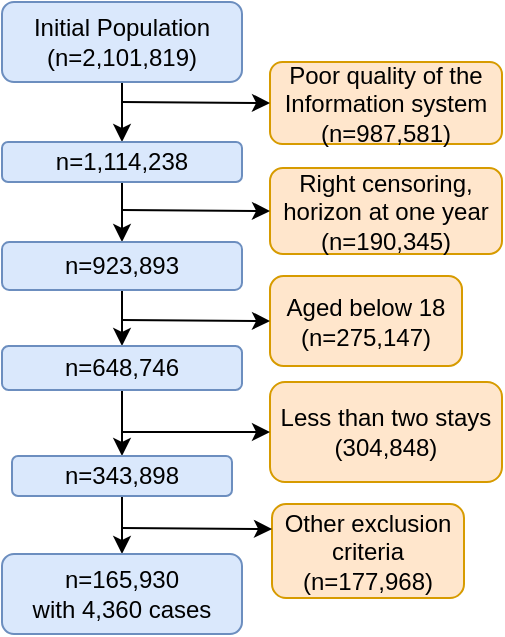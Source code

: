 <mxfile version="21.6.9" type="device">
  <diagram id="C5RBs43oDa-KdzZeNtuy" name="Page-1">
    <mxGraphModel dx="588" dy="341" grid="1" gridSize="10" guides="1" tooltips="1" connect="1" arrows="1" fold="1" page="1" pageScale="1" pageWidth="827" pageHeight="1169" math="0" shadow="0">
      <root>
        <mxCell id="WIyWlLk6GJQsqaUBKTNV-0" />
        <mxCell id="WIyWlLk6GJQsqaUBKTNV-1" parent="WIyWlLk6GJQsqaUBKTNV-0" />
        <mxCell id="SxjsUJneIP5L8-bCv14u-1" value="" style="edgeStyle=orthogonalEdgeStyle;rounded=0;orthogonalLoop=1;jettySize=auto;html=1;" edge="1" parent="WIyWlLk6GJQsqaUBKTNV-1" source="WIyWlLk6GJQsqaUBKTNV-3" target="SxjsUJneIP5L8-bCv14u-0">
          <mxGeometry relative="1" as="geometry" />
        </mxCell>
        <mxCell id="WIyWlLk6GJQsqaUBKTNV-3" value="Initial Population&lt;br&gt;(n=2,101,819)" style="rounded=1;whiteSpace=wrap;html=1;fontSize=12;glass=0;strokeWidth=1;shadow=0;fillColor=#dae8fc;strokeColor=#6c8ebf;" parent="WIyWlLk6GJQsqaUBKTNV-1" vertex="1">
          <mxGeometry x="160" y="90" width="120" height="40" as="geometry" />
        </mxCell>
        <mxCell id="SxjsUJneIP5L8-bCv14u-7" style="edgeStyle=orthogonalEdgeStyle;rounded=0;orthogonalLoop=1;jettySize=auto;html=1;exitX=0.5;exitY=1;exitDx=0;exitDy=0;entryX=0.5;entryY=0;entryDx=0;entryDy=0;" edge="1" parent="WIyWlLk6GJQsqaUBKTNV-1" source="SxjsUJneIP5L8-bCv14u-0" target="SxjsUJneIP5L8-bCv14u-4">
          <mxGeometry relative="1" as="geometry" />
        </mxCell>
        <mxCell id="SxjsUJneIP5L8-bCv14u-0" value="n=1,114,238" style="rounded=1;whiteSpace=wrap;html=1;fontSize=12;glass=0;strokeWidth=1;shadow=0;fillColor=#dae8fc;strokeColor=#6c8ebf;" vertex="1" parent="WIyWlLk6GJQsqaUBKTNV-1">
          <mxGeometry x="160" y="160" width="120" height="20" as="geometry" />
        </mxCell>
        <mxCell id="SxjsUJneIP5L8-bCv14u-2" value="Poor quality of the&lt;br&gt;&lt;div&gt;Information system &lt;br&gt;&lt;/div&gt;(n=987,581)" style="rounded=1;whiteSpace=wrap;html=1;fontSize=12;glass=0;strokeWidth=1;shadow=0;fillColor=#ffe6cc;strokeColor=#d79b00;" vertex="1" parent="WIyWlLk6GJQsqaUBKTNV-1">
          <mxGeometry x="294" y="120" width="116" height="41" as="geometry" />
        </mxCell>
        <mxCell id="SxjsUJneIP5L8-bCv14u-3" value="" style="endArrow=classic;html=1;rounded=0;entryX=0;entryY=0.5;entryDx=0;entryDy=0;" edge="1" parent="WIyWlLk6GJQsqaUBKTNV-1" target="SxjsUJneIP5L8-bCv14u-2">
          <mxGeometry width="50" height="50" relative="1" as="geometry">
            <mxPoint x="220" y="140" as="sourcePoint" />
            <mxPoint x="310" y="120" as="targetPoint" />
          </mxGeometry>
        </mxCell>
        <mxCell id="SxjsUJneIP5L8-bCv14u-17" style="edgeStyle=orthogonalEdgeStyle;rounded=0;orthogonalLoop=1;jettySize=auto;html=1;exitX=0.5;exitY=1;exitDx=0;exitDy=0;entryX=0.5;entryY=0;entryDx=0;entryDy=0;" edge="1" parent="WIyWlLk6GJQsqaUBKTNV-1" source="SxjsUJneIP5L8-bCv14u-4" target="SxjsUJneIP5L8-bCv14u-8">
          <mxGeometry relative="1" as="geometry" />
        </mxCell>
        <mxCell id="SxjsUJneIP5L8-bCv14u-4" value="n=923,893" style="rounded=1;whiteSpace=wrap;html=1;fontSize=12;glass=0;strokeWidth=1;shadow=0;fillColor=#dae8fc;strokeColor=#6c8ebf;" vertex="1" parent="WIyWlLk6GJQsqaUBKTNV-1">
          <mxGeometry x="160" y="210" width="120" height="24" as="geometry" />
        </mxCell>
        <mxCell id="SxjsUJneIP5L8-bCv14u-5" value="Right censoring, horizon at one year&lt;br&gt;(n=190,345)" style="rounded=1;whiteSpace=wrap;html=1;fontSize=12;glass=0;strokeWidth=1;shadow=0;fillColor=#ffe6cc;strokeColor=#d79b00;" vertex="1" parent="WIyWlLk6GJQsqaUBKTNV-1">
          <mxGeometry x="294" y="173" width="116" height="43" as="geometry" />
        </mxCell>
        <mxCell id="SxjsUJneIP5L8-bCv14u-6" value="" style="endArrow=classic;html=1;rounded=0;entryX=0;entryY=0.5;entryDx=0;entryDy=0;" edge="1" parent="WIyWlLk6GJQsqaUBKTNV-1" target="SxjsUJneIP5L8-bCv14u-5">
          <mxGeometry width="50" height="50" relative="1" as="geometry">
            <mxPoint x="220" y="194" as="sourcePoint" />
            <mxPoint x="310" y="174" as="targetPoint" />
          </mxGeometry>
        </mxCell>
        <mxCell id="SxjsUJneIP5L8-bCv14u-18" style="edgeStyle=orthogonalEdgeStyle;rounded=0;orthogonalLoop=1;jettySize=auto;html=1;exitX=0.5;exitY=1;exitDx=0;exitDy=0;entryX=0.5;entryY=0;entryDx=0;entryDy=0;" edge="1" parent="WIyWlLk6GJQsqaUBKTNV-1" source="SxjsUJneIP5L8-bCv14u-8" target="SxjsUJneIP5L8-bCv14u-11">
          <mxGeometry relative="1" as="geometry" />
        </mxCell>
        <mxCell id="SxjsUJneIP5L8-bCv14u-8" value="n=648,746" style="rounded=1;whiteSpace=wrap;html=1;fontSize=12;glass=0;strokeWidth=1;shadow=0;fillColor=#dae8fc;strokeColor=#6c8ebf;" vertex="1" parent="WIyWlLk6GJQsqaUBKTNV-1">
          <mxGeometry x="160" y="262" width="120" height="22" as="geometry" />
        </mxCell>
        <mxCell id="SxjsUJneIP5L8-bCv14u-9" value="Aged below 18&lt;br&gt;(n=275,147)" style="rounded=1;whiteSpace=wrap;html=1;fontSize=12;glass=0;strokeWidth=1;shadow=0;fillColor=#ffe6cc;strokeColor=#d79b00;" vertex="1" parent="WIyWlLk6GJQsqaUBKTNV-1">
          <mxGeometry x="294" y="227" width="96" height="45" as="geometry" />
        </mxCell>
        <mxCell id="SxjsUJneIP5L8-bCv14u-10" value="" style="endArrow=classic;html=1;rounded=0;entryX=0;entryY=0.5;entryDx=0;entryDy=0;" edge="1" parent="WIyWlLk6GJQsqaUBKTNV-1" target="SxjsUJneIP5L8-bCv14u-9">
          <mxGeometry width="50" height="50" relative="1" as="geometry">
            <mxPoint x="220" y="249" as="sourcePoint" />
            <mxPoint x="310" y="229" as="targetPoint" />
          </mxGeometry>
        </mxCell>
        <mxCell id="SxjsUJneIP5L8-bCv14u-19" style="edgeStyle=orthogonalEdgeStyle;rounded=0;orthogonalLoop=1;jettySize=auto;html=1;exitX=0.5;exitY=1;exitDx=0;exitDy=0;entryX=0.5;entryY=0;entryDx=0;entryDy=0;" edge="1" parent="WIyWlLk6GJQsqaUBKTNV-1" source="SxjsUJneIP5L8-bCv14u-11" target="SxjsUJneIP5L8-bCv14u-14">
          <mxGeometry relative="1" as="geometry" />
        </mxCell>
        <mxCell id="SxjsUJneIP5L8-bCv14u-11" value="n=343,898" style="rounded=1;whiteSpace=wrap;html=1;fontSize=12;glass=0;strokeWidth=1;shadow=0;fillColor=#dae8fc;strokeColor=#6c8ebf;" vertex="1" parent="WIyWlLk6GJQsqaUBKTNV-1">
          <mxGeometry x="165" y="317" width="110" height="20" as="geometry" />
        </mxCell>
        <mxCell id="SxjsUJneIP5L8-bCv14u-12" value="Less than two stays&lt;br&gt;(304,848)" style="rounded=1;whiteSpace=wrap;html=1;fontSize=12;glass=0;strokeWidth=1;shadow=0;fillColor=#ffe6cc;strokeColor=#d79b00;" vertex="1" parent="WIyWlLk6GJQsqaUBKTNV-1">
          <mxGeometry x="294" y="280" width="116" height="50" as="geometry" />
        </mxCell>
        <mxCell id="SxjsUJneIP5L8-bCv14u-13" value="" style="endArrow=classic;html=1;rounded=0;entryX=0;entryY=0.5;entryDx=0;entryDy=0;" edge="1" parent="WIyWlLk6GJQsqaUBKTNV-1" target="SxjsUJneIP5L8-bCv14u-12">
          <mxGeometry width="50" height="50" relative="1" as="geometry">
            <mxPoint x="220" y="305" as="sourcePoint" />
            <mxPoint x="310" y="325" as="targetPoint" />
          </mxGeometry>
        </mxCell>
        <mxCell id="SxjsUJneIP5L8-bCv14u-14" value="n=165,930&lt;br&gt;with 4,360 cases" style="rounded=1;whiteSpace=wrap;html=1;fontSize=12;glass=0;strokeWidth=1;shadow=0;fillColor=#dae8fc;strokeColor=#6c8ebf;" vertex="1" parent="WIyWlLk6GJQsqaUBKTNV-1">
          <mxGeometry x="160" y="366" width="120" height="40" as="geometry" />
        </mxCell>
        <mxCell id="SxjsUJneIP5L8-bCv14u-15" value="Other exclusion criteria&lt;br&gt;(n=177,968)" style="rounded=1;whiteSpace=wrap;html=1;fontSize=12;glass=0;strokeWidth=1;shadow=0;fillColor=#ffe6cc;strokeColor=#d79b00;" vertex="1" parent="WIyWlLk6GJQsqaUBKTNV-1">
          <mxGeometry x="295" y="341" width="96" height="47" as="geometry" />
        </mxCell>
        <mxCell id="SxjsUJneIP5L8-bCv14u-16" value="" style="endArrow=classic;html=1;rounded=0;entryX=0;entryY=0.5;entryDx=0;entryDy=0;" edge="1" parent="WIyWlLk6GJQsqaUBKTNV-1">
          <mxGeometry width="50" height="50" relative="1" as="geometry">
            <mxPoint x="220" y="353" as="sourcePoint" />
            <mxPoint x="295" y="353.5" as="targetPoint" />
          </mxGeometry>
        </mxCell>
      </root>
    </mxGraphModel>
  </diagram>
</mxfile>
